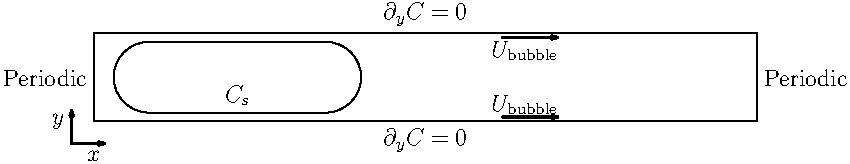 size(15cm,5cm);

pair A=(-7.5,0), B=(-7.5,2), C=(7.5,2), D=(7.5,0);

//\node[left] at (-7.5,1) {$\frac{\partial C}{\partial n}=0$};
//\node[right] at (7.5,1) {$C_0$};
//\node[above] at (0,2) {$\frac{\partial C}{\partial n}=0$};
//\node[below] at (0,0) {$\frac{\partial C}{\partial n}=0$};
//\draw (1,1) circle (1);

//draw(unitsquare);
draw (A--B--C--D--cycle);
//draw("$\partial_x C = 0$",(A+B)*0.5,W);
draw("Periodic",(A+B)*0.5,W);
draw("$\partial_y C = 0$",(C+B)*0.5,N);
draw("$\partial_y C = 0$",(A+D)*0.5,S);

pair bubble_vel_top=B+(C-B)*0.65;
pair bubble_vel_bottom=A+(D-A)*0.65;

draw("$U_{\mathrm{bubble}}$",bubble_vel_top,S);
draw("$U_{\mathrm{bubble}}$",bubble_vel_bottom,N);
draw(bubble_vel_top+(-0.5,-0.1)--bubble_vel_top+(0.75,-0.1),linewidth(0.4mm),Arrow(1mm));
draw(bubble_vel_bottom+(-0.5,0.1)--bubble_vel_bottom+(0.75,0.1),linewidth(0.4mm),Arrow(1mm));


//draw("$C_0$",(C+D)*0.5,E);
draw("Periodic",(C+D)*0.5,E);

pair AxisCenter=(-8,-0.5);

draw(AxisCenter--AxisCenter+(0.75,0),linewidth(0.4mm),Arrow(1mm));
draw(AxisCenter--AxisCenter+(0,0.75),linewidth(0.4mm),Arrow(1mm));

draw("$x$",AxisCenter+(0.5,0),S);
draw("$y$",AxisCenter+(0,0.5),W);
//draw(circle(0,r));
real rad=0.8;
real bubble_length=4;
pair right_sphere=A+3.5/10.0*(D-A)+(0.0,1.0);
pair left_sphere=right_sphere-(bubble_length,0);
path p1=arc(right_sphere,rad,-90,90);
path p2=arc(left_sphere,rad,90,270);

//path P=arc(0,R,step,0);
draw(p1);
draw(p2);
draw(right_sphere+(0,rad)--left_sphere+(0,rad));
draw(right_sphere+(0,-rad)--left_sphere+(0,-rad));
draw("$C_s$",(right_sphere+left_sphere)*0.5+(0,-rad),N);
